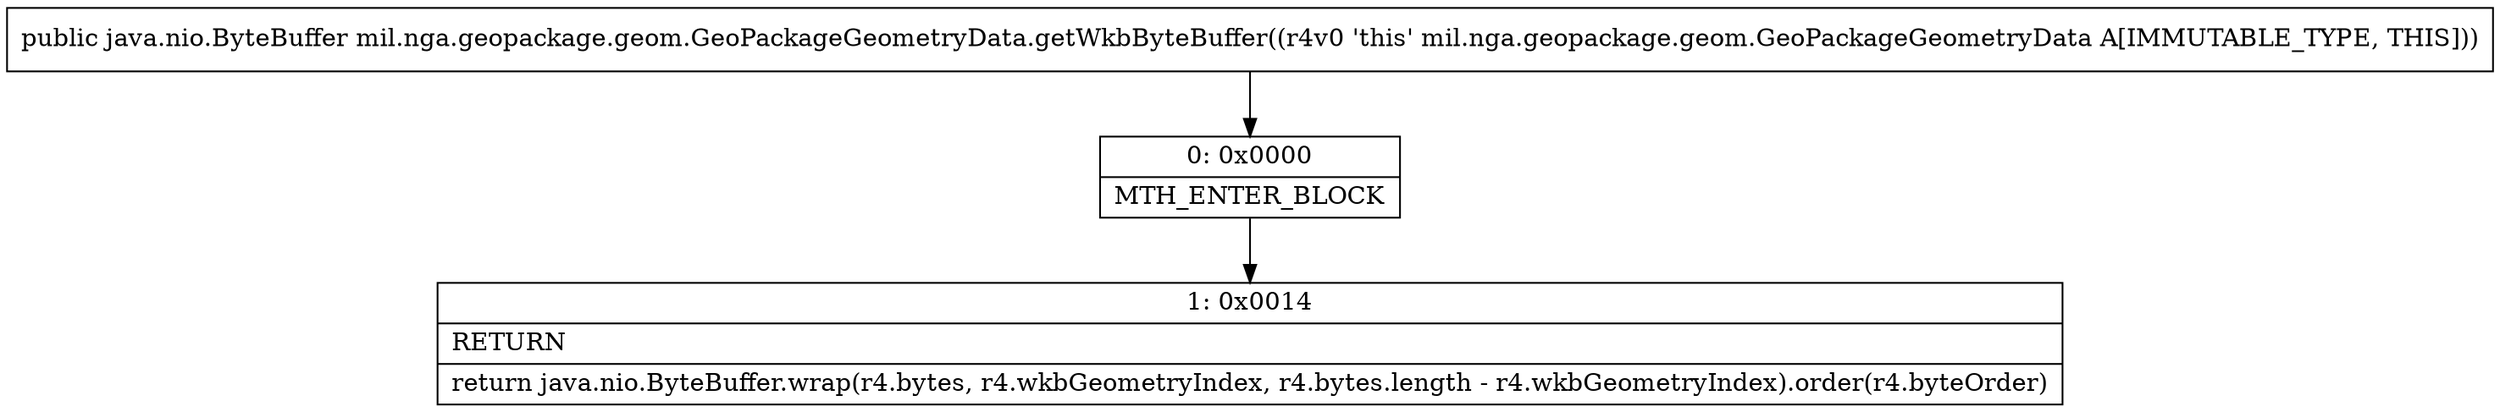 digraph "CFG formil.nga.geopackage.geom.GeoPackageGeometryData.getWkbByteBuffer()Ljava\/nio\/ByteBuffer;" {
Node_0 [shape=record,label="{0\:\ 0x0000|MTH_ENTER_BLOCK\l}"];
Node_1 [shape=record,label="{1\:\ 0x0014|RETURN\l|return java.nio.ByteBuffer.wrap(r4.bytes, r4.wkbGeometryIndex, r4.bytes.length \- r4.wkbGeometryIndex).order(r4.byteOrder)\l}"];
MethodNode[shape=record,label="{public java.nio.ByteBuffer mil.nga.geopackage.geom.GeoPackageGeometryData.getWkbByteBuffer((r4v0 'this' mil.nga.geopackage.geom.GeoPackageGeometryData A[IMMUTABLE_TYPE, THIS])) }"];
MethodNode -> Node_0;
Node_0 -> Node_1;
}

